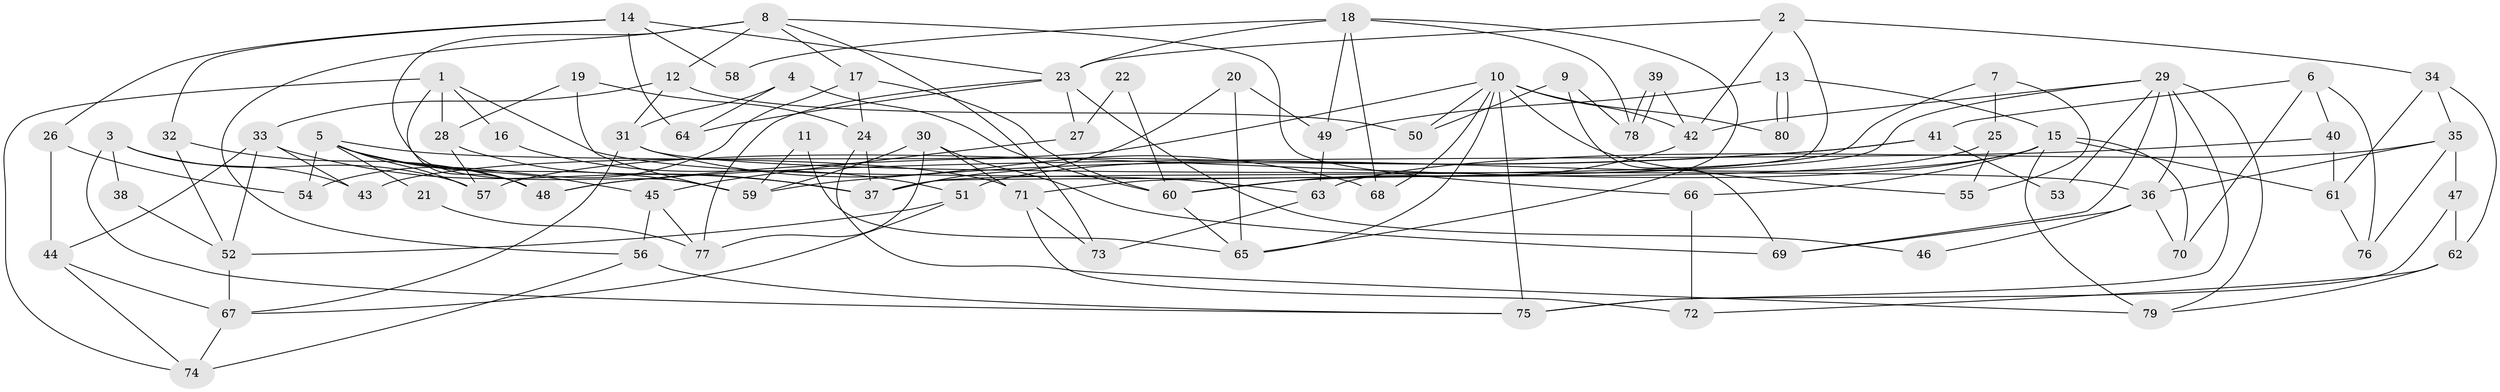 // Generated by graph-tools (version 1.1) at 2025/01/03/09/25 03:01:59]
// undirected, 80 vertices, 160 edges
graph export_dot {
graph [start="1"]
  node [color=gray90,style=filled];
  1;
  2;
  3;
  4;
  5;
  6;
  7;
  8;
  9;
  10;
  11;
  12;
  13;
  14;
  15;
  16;
  17;
  18;
  19;
  20;
  21;
  22;
  23;
  24;
  25;
  26;
  27;
  28;
  29;
  30;
  31;
  32;
  33;
  34;
  35;
  36;
  37;
  38;
  39;
  40;
  41;
  42;
  43;
  44;
  45;
  46;
  47;
  48;
  49;
  50;
  51;
  52;
  53;
  54;
  55;
  56;
  57;
  58;
  59;
  60;
  61;
  62;
  63;
  64;
  65;
  66;
  67;
  68;
  69;
  70;
  71;
  72;
  73;
  74;
  75;
  76;
  77;
  78;
  79;
  80;
  1 -- 28;
  1 -- 63;
  1 -- 16;
  1 -- 48;
  1 -- 74;
  2 -- 23;
  2 -- 37;
  2 -- 34;
  2 -- 42;
  3 -- 57;
  3 -- 75;
  3 -- 38;
  3 -- 43;
  4 -- 64;
  4 -- 31;
  4 -- 60;
  5 -- 54;
  5 -- 71;
  5 -- 21;
  5 -- 45;
  5 -- 48;
  5 -- 57;
  5 -- 59;
  6 -- 41;
  6 -- 40;
  6 -- 70;
  6 -- 76;
  7 -- 37;
  7 -- 25;
  7 -- 55;
  8 -- 59;
  8 -- 12;
  8 -- 17;
  8 -- 56;
  8 -- 66;
  8 -- 73;
  9 -- 69;
  9 -- 78;
  9 -- 50;
  10 -- 42;
  10 -- 68;
  10 -- 43;
  10 -- 50;
  10 -- 55;
  10 -- 65;
  10 -- 75;
  10 -- 80;
  11 -- 65;
  11 -- 59;
  12 -- 33;
  12 -- 50;
  12 -- 31;
  13 -- 15;
  13 -- 80;
  13 -- 80;
  13 -- 49;
  14 -- 23;
  14 -- 32;
  14 -- 26;
  14 -- 58;
  14 -- 64;
  15 -- 79;
  15 -- 70;
  15 -- 51;
  15 -- 57;
  15 -- 61;
  15 -- 66;
  16 -- 51;
  17 -- 24;
  17 -- 54;
  17 -- 60;
  18 -- 65;
  18 -- 49;
  18 -- 23;
  18 -- 58;
  18 -- 68;
  18 -- 78;
  19 -- 59;
  19 -- 28;
  19 -- 24;
  20 -- 65;
  20 -- 49;
  20 -- 37;
  21 -- 77;
  22 -- 27;
  22 -- 60;
  23 -- 77;
  23 -- 27;
  23 -- 46;
  23 -- 64;
  24 -- 37;
  24 -- 79;
  25 -- 55;
  25 -- 60;
  26 -- 44;
  26 -- 54;
  27 -- 45;
  28 -- 57;
  28 -- 37;
  29 -- 42;
  29 -- 75;
  29 -- 36;
  29 -- 53;
  29 -- 69;
  29 -- 71;
  29 -- 79;
  30 -- 69;
  30 -- 71;
  30 -- 59;
  30 -- 77;
  31 -- 67;
  31 -- 36;
  31 -- 68;
  32 -- 52;
  32 -- 48;
  33 -- 43;
  33 -- 44;
  33 -- 37;
  33 -- 52;
  34 -- 61;
  34 -- 35;
  34 -- 62;
  35 -- 36;
  35 -- 47;
  35 -- 63;
  35 -- 76;
  36 -- 46;
  36 -- 69;
  36 -- 70;
  38 -- 52;
  39 -- 42;
  39 -- 78;
  39 -- 78;
  40 -- 61;
  40 -- 48;
  41 -- 59;
  41 -- 48;
  41 -- 53;
  42 -- 60;
  44 -- 74;
  44 -- 67;
  45 -- 56;
  45 -- 77;
  47 -- 62;
  47 -- 75;
  49 -- 63;
  51 -- 67;
  51 -- 52;
  52 -- 67;
  56 -- 75;
  56 -- 74;
  60 -- 65;
  61 -- 76;
  62 -- 79;
  62 -- 72;
  63 -- 73;
  66 -- 72;
  67 -- 74;
  71 -- 72;
  71 -- 73;
}
